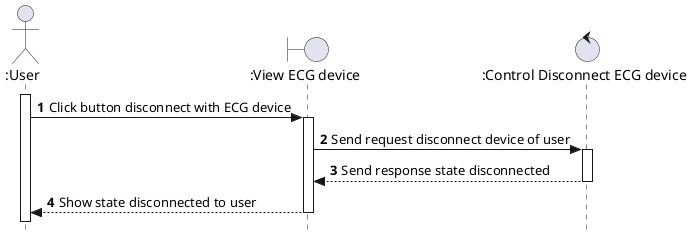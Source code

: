 @startuml

autonumber
actor ":User" as User
boundary ":View ECG device" as ClientApp
control ":Control Disconnect ECG device" as Control

activate User
User -> ClientApp: Click button disconnect with ECG device
activate ClientApp
ClientApp -> Control: Send request disconnect device of user
activate Control
Control --> ClientApp: Send response state disconnected
deactivate Control
ClientApp --> User: Show state disconnected to user
deactivate ClientApp

skinparam style strictuml
@enduml